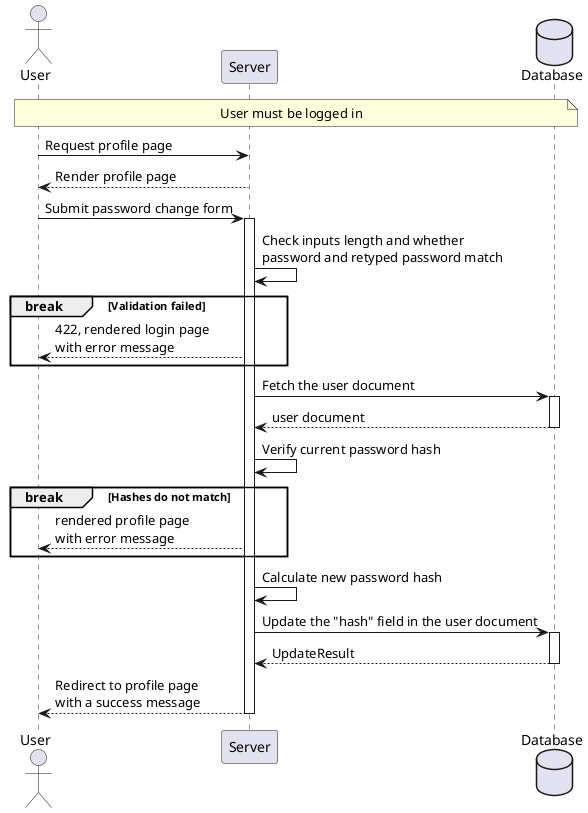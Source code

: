 @startuml
actor       User     as U
participant Server   as S
database    Database as DB

note over U, DB: User must be logged in


U -> S : Request profile page
S --> U : Render profile page

U -> S: Submit password change form
activate S

S -> S : Check inputs length and whether\npassword and retyped password match

break Validation failed
    S --> U : 422, rendered login page\nwith error message
end

S -> DB : Fetch the user document
activate DB

DB --> S : user document
deactivate DB
S -> S : Verify current password hash

break Hashes do not match
    S --> U : rendered profile page\nwith error message
end

S -> S : Calculate new password hash

S -> DB : Update the "hash" field in the user document
activate DB
DB --> S : UpdateResult
deactivate DB

S --> U : Redirect to profile page\nwith a success message
deactivate S
@enduml

